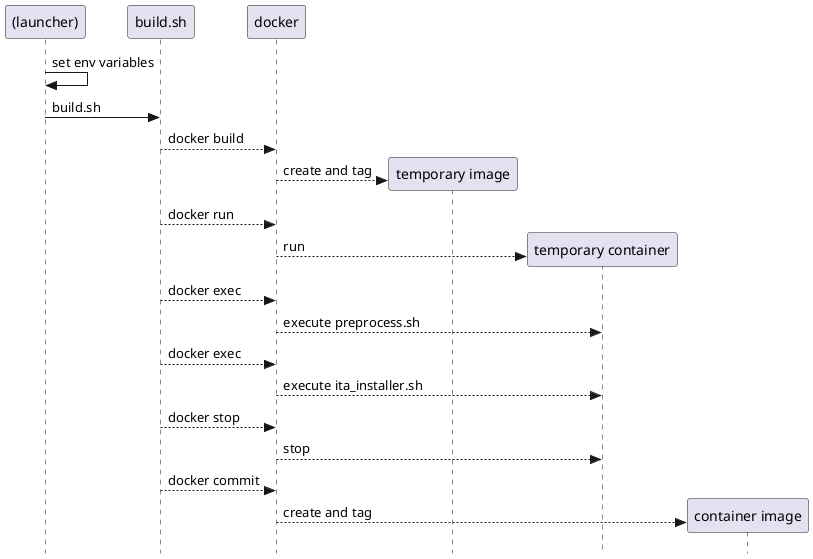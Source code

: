 @startuml build-sequence

skinparam style strictuml

"(launcher)" -> "(launcher)": set env variables
"(launcher)" -> build.sh: build.sh
build.sh --> docker: docker build
create "temporary image"
docker --> "temporary image": create and tag
build.sh --> docker: docker run
create "temporary container"
docker --> "temporary container": run
build.sh --> docker: docker exec
docker --> "temporary container": execute preprocess.sh
build.sh --> docker: docker exec
docker --> "temporary container": execute ita_installer.sh
build.sh --> docker: docker stop
docker --> "temporary container": stop
build.sh --> docker: docker commit
create "container image"
docker --> "container image": create and tag

@enduml